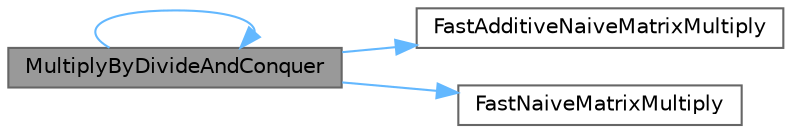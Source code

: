 digraph "MultiplyByDivideAndConquer"
{
 // LATEX_PDF_SIZE
  bgcolor="transparent";
  edge [fontname=Helvetica,fontsize=10,labelfontname=Helvetica,labelfontsize=10];
  node [fontname=Helvetica,fontsize=10,shape=box,height=0.2,width=0.4];
  rankdir="LR";
  Node1 [id="Node000001",label="MultiplyByDivideAndConquer",height=0.2,width=0.4,color="gray40", fillcolor="grey60", style="filled", fontcolor="black",tooltip=" "];
  Node1 -> Node2 [id="edge1_Node000001_Node000002",color="steelblue1",style="solid",tooltip=" "];
  Node2 [id="Node000002",label="FastAdditiveNaiveMatrixMultiply",height=0.2,width=0.4,color="grey40", fillcolor="white", style="filled",URL="$strassen_8hpp.html#aae90e33322dd8d76c32cc70d39a3c92b",tooltip=" "];
  Node1 -> Node3 [id="edge2_Node000001_Node000003",color="steelblue1",style="solid",tooltip=" "];
  Node3 [id="Node000003",label="FastNaiveMatrixMultiply",height=0.2,width=0.4,color="grey40", fillcolor="white", style="filled",URL="$strassen_8hpp.html#aebcfced9273d2a0e8017388e84937fe3",tooltip=" "];
  Node1 -> Node1 [id="edge3_Node000001_Node000001",color="steelblue1",style="solid",tooltip=" "];
}
